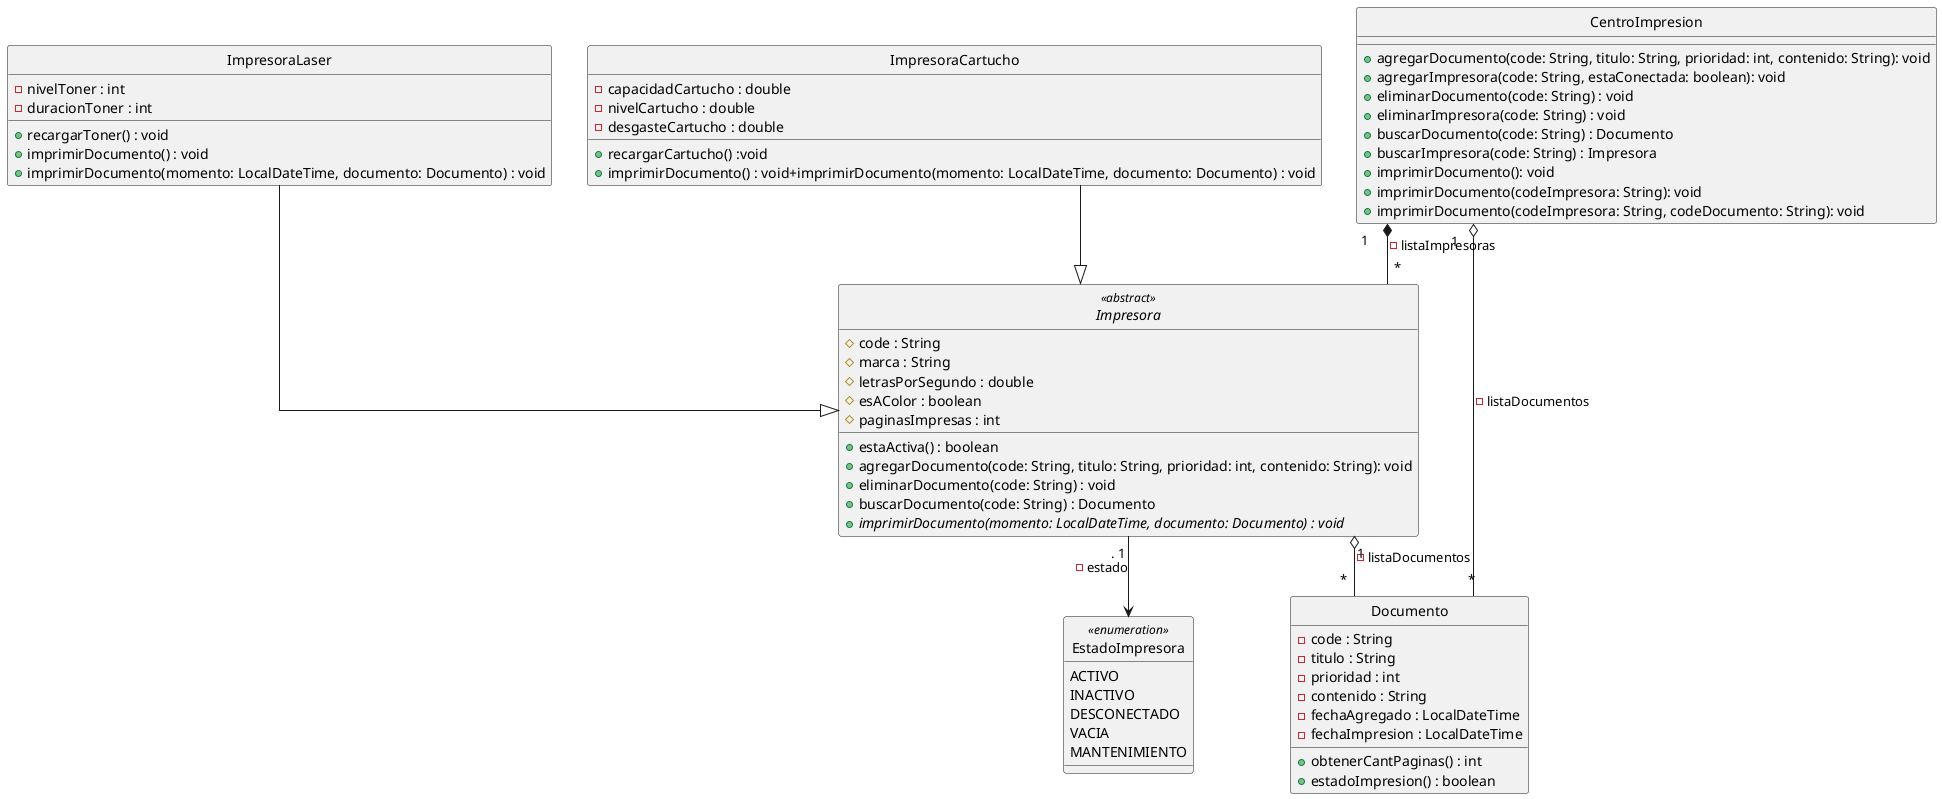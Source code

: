 @startuml Diagrama

skinparam Linetype ortho
skinparam style strictuml

class CentroImpresion {
    +agregarDocumento(code: String, titulo: String, prioridad: int, contenido: String): void
    +agregarImpresora(code: String, estaConectada: boolean): void
    +eliminarDocumento(code: String) : void
    +eliminarImpresora(code: String) : void
    +buscarDocumento(code: String) : Documento
    +buscarImpresora(code: String) : Impresora
    +imprimirDocumento(): void
    +imprimirDocumento(codeImpresora: String): void
    +imprimirDocumento(codeImpresora: String, codeDocumento: String): void
}

enum EstadoImpresora <<enumeration>> {
    ACTIVO
    INACTIVO
    DESCONECTADO
    VACIA
    MANTENIMIENTO
}

abstract class Impresora <<abstract>> {
    #code : String
    #marca : String
    #letrasPorSegundo : double
    #esAColor : boolean
    #paginasImpresas : int
    +estaActiva() : boolean
    +agregarDocumento(code: String, titulo: String, prioridad: int, contenido: String): void
    +eliminarDocumento(code: String) : void
    +buscarDocumento(code: String) : Documento
    +<i>imprimirDocumento(momento: LocalDateTime, documento: Documento) : void
}
class ImpresoraLaser {
    -nivelToner : int
    -duracionToner : int
    +recargarToner() : void
    +imprimirDocumento() : void
    +imprimirDocumento(momento: LocalDateTime, documento: Documento) : void
}

class ImpresoraCartucho {
    -capacidadCartucho : double
    -nivelCartucho : double
    -desgasteCartucho : double
    +recargarCartucho() :void
    +imprimirDocumento() : void+imprimirDocumento(momento: LocalDateTime, documento: Documento) : void
}

class Documento {
    -code : String
    -titulo : String
    -prioridad : int
    -contenido : String
    -fechaAgregado : LocalDateTime
    -fechaImpresion : LocalDateTime
    +obtenerCantPaginas() : int
    +estadoImpresion() : boolean
}
ImpresoraCartucho --|> Impresora
ImpresoraLaser --|> Impresora
CentroImpresion " 1 " o-- " * " Documento : -listaDocumentos
CentroImpresion " 1 " *-- " * " Impresora : -listaImpresoras
Impresora " 1 " o-- " * " Documento : -listaDocumentos

Impresora ". 1 " --> EstadoImpresora : -estado
@enduml